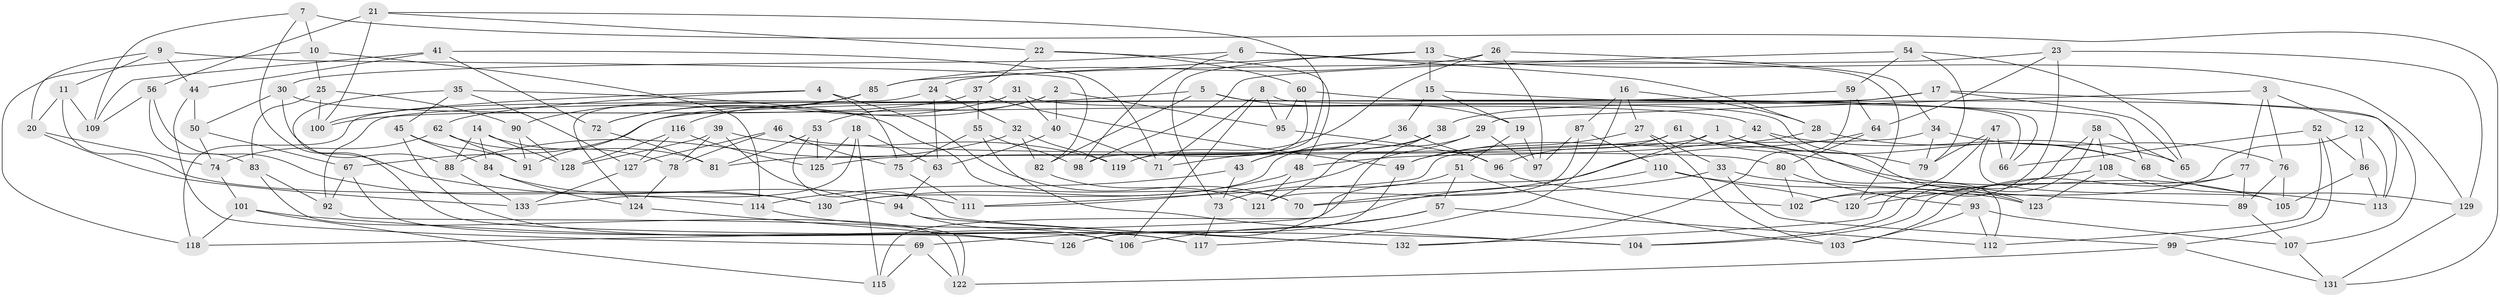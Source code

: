 // coarse degree distribution, {3: 0.045454545454545456, 5: 0.07575757575757576, 8: 0.06060606060606061, 4: 0.6515151515151515, 7: 0.06060606060606061, 6: 0.030303030303030304, 9: 0.030303030303030304, 12: 0.030303030303030304, 14: 0.015151515151515152}
// Generated by graph-tools (version 1.1) at 2025/01/03/04/25 22:01:27]
// undirected, 133 vertices, 266 edges
graph export_dot {
graph [start="1"]
  node [color=gray90,style=filled];
  1;
  2;
  3;
  4;
  5;
  6;
  7;
  8;
  9;
  10;
  11;
  12;
  13;
  14;
  15;
  16;
  17;
  18;
  19;
  20;
  21;
  22;
  23;
  24;
  25;
  26;
  27;
  28;
  29;
  30;
  31;
  32;
  33;
  34;
  35;
  36;
  37;
  38;
  39;
  40;
  41;
  42;
  43;
  44;
  45;
  46;
  47;
  48;
  49;
  50;
  51;
  52;
  53;
  54;
  55;
  56;
  57;
  58;
  59;
  60;
  61;
  62;
  63;
  64;
  65;
  66;
  67;
  68;
  69;
  70;
  71;
  72;
  73;
  74;
  75;
  76;
  77;
  78;
  79;
  80;
  81;
  82;
  83;
  84;
  85;
  86;
  87;
  88;
  89;
  90;
  91;
  92;
  93;
  94;
  95;
  96;
  97;
  98;
  99;
  100;
  101;
  102;
  103;
  104;
  105;
  106;
  107;
  108;
  109;
  110;
  111;
  112;
  113;
  114;
  115;
  116;
  117;
  118;
  119;
  120;
  121;
  122;
  123;
  124;
  125;
  126;
  127;
  128;
  129;
  130;
  131;
  132;
  133;
  1 -- 118;
  1 -- 79;
  1 -- 81;
  1 -- 68;
  2 -- 72;
  2 -- 53;
  2 -- 40;
  2 -- 95;
  3 -- 76;
  3 -- 12;
  3 -- 77;
  3 -- 29;
  4 -- 70;
  4 -- 62;
  4 -- 75;
  4 -- 100;
  5 -- 66;
  5 -- 19;
  5 -- 82;
  5 -- 91;
  6 -- 120;
  6 -- 30;
  6 -- 98;
  6 -- 28;
  7 -- 131;
  7 -- 109;
  7 -- 111;
  7 -- 10;
  8 -- 106;
  8 -- 107;
  8 -- 71;
  8 -- 95;
  9 -- 82;
  9 -- 20;
  9 -- 44;
  9 -- 11;
  10 -- 25;
  10 -- 118;
  10 -- 114;
  11 -- 130;
  11 -- 20;
  11 -- 109;
  12 -- 113;
  12 -- 86;
  12 -- 102;
  13 -- 85;
  13 -- 15;
  13 -- 129;
  13 -- 73;
  14 -- 88;
  14 -- 81;
  14 -- 84;
  14 -- 128;
  15 -- 36;
  15 -- 68;
  15 -- 19;
  16 -- 28;
  16 -- 87;
  16 -- 27;
  16 -- 117;
  17 -- 65;
  17 -- 38;
  17 -- 92;
  17 -- 113;
  18 -- 115;
  18 -- 133;
  18 -- 63;
  18 -- 125;
  19 -- 97;
  19 -- 51;
  20 -- 133;
  20 -- 74;
  21 -- 100;
  21 -- 22;
  21 -- 119;
  21 -- 56;
  22 -- 48;
  22 -- 37;
  22 -- 60;
  23 -- 129;
  23 -- 120;
  23 -- 24;
  23 -- 64;
  24 -- 63;
  24 -- 118;
  24 -- 32;
  25 -- 100;
  25 -- 90;
  25 -- 83;
  26 -- 97;
  26 -- 85;
  26 -- 34;
  26 -- 119;
  27 -- 103;
  27 -- 33;
  27 -- 49;
  28 -- 68;
  28 -- 49;
  29 -- 130;
  29 -- 111;
  29 -- 97;
  30 -- 50;
  30 -- 88;
  30 -- 42;
  31 -- 123;
  31 -- 72;
  31 -- 40;
  31 -- 124;
  32 -- 82;
  32 -- 119;
  32 -- 88;
  33 -- 99;
  33 -- 70;
  33 -- 89;
  34 -- 111;
  34 -- 76;
  34 -- 79;
  35 -- 70;
  35 -- 45;
  35 -- 127;
  35 -- 126;
  36 -- 96;
  36 -- 71;
  36 -- 43;
  37 -- 49;
  37 -- 55;
  37 -- 100;
  38 -- 126;
  38 -- 121;
  38 -- 43;
  39 -- 78;
  39 -- 128;
  39 -- 119;
  39 -- 94;
  40 -- 71;
  40 -- 63;
  41 -- 71;
  41 -- 109;
  41 -- 72;
  41 -- 44;
  42 -- 123;
  42 -- 65;
  42 -- 48;
  43 -- 73;
  43 -- 114;
  44 -- 50;
  44 -- 69;
  45 -- 91;
  45 -- 84;
  45 -- 117;
  46 -- 80;
  46 -- 127;
  46 -- 78;
  46 -- 75;
  47 -- 105;
  47 -- 66;
  47 -- 79;
  47 -- 102;
  48 -- 130;
  48 -- 121;
  49 -- 126;
  50 -- 74;
  50 -- 67;
  51 -- 73;
  51 -- 57;
  51 -- 103;
  52 -- 112;
  52 -- 66;
  52 -- 99;
  52 -- 86;
  53 -- 125;
  53 -- 81;
  53 -- 132;
  54 -- 59;
  54 -- 79;
  54 -- 65;
  54 -- 98;
  55 -- 98;
  55 -- 75;
  55 -- 104;
  56 -- 109;
  56 -- 83;
  56 -- 114;
  57 -- 69;
  57 -- 106;
  57 -- 112;
  58 -- 132;
  58 -- 104;
  58 -- 65;
  58 -- 108;
  59 -- 132;
  59 -- 67;
  59 -- 64;
  60 -- 95;
  60 -- 66;
  60 -- 98;
  61 -- 96;
  61 -- 105;
  61 -- 112;
  61 -- 125;
  62 -- 74;
  62 -- 91;
  62 -- 78;
  63 -- 94;
  64 -- 70;
  64 -- 80;
  67 -- 92;
  67 -- 106;
  68 -- 129;
  69 -- 122;
  69 -- 115;
  72 -- 81;
  73 -- 117;
  74 -- 101;
  75 -- 111;
  76 -- 89;
  76 -- 105;
  77 -- 103;
  77 -- 104;
  77 -- 89;
  78 -- 124;
  80 -- 102;
  80 -- 93;
  82 -- 121;
  83 -- 92;
  83 -- 122;
  84 -- 130;
  84 -- 124;
  85 -- 116;
  85 -- 90;
  86 -- 105;
  86 -- 113;
  87 -- 97;
  87 -- 110;
  87 -- 121;
  88 -- 133;
  89 -- 107;
  90 -- 91;
  90 -- 128;
  92 -- 122;
  93 -- 112;
  93 -- 107;
  93 -- 103;
  94 -- 132;
  94 -- 106;
  95 -- 96;
  96 -- 102;
  99 -- 131;
  99 -- 122;
  101 -- 104;
  101 -- 115;
  101 -- 118;
  107 -- 131;
  108 -- 123;
  108 -- 113;
  108 -- 120;
  110 -- 123;
  110 -- 115;
  110 -- 120;
  114 -- 117;
  116 -- 125;
  116 -- 127;
  116 -- 128;
  124 -- 126;
  127 -- 133;
  129 -- 131;
}
